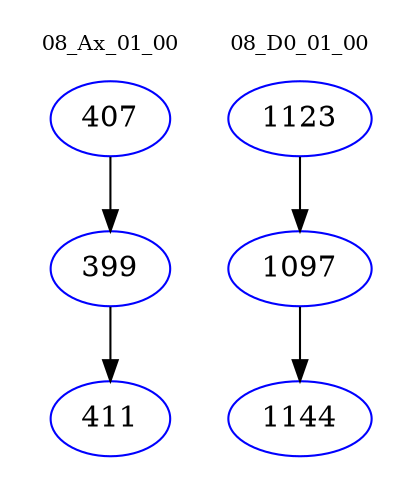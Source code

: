 digraph{
subgraph cluster_0 {
color = white
label = "08_Ax_01_00";
fontsize=10;
T0_407 [label="407", color="blue"]
T0_407 -> T0_399 [color="black"]
T0_399 [label="399", color="blue"]
T0_399 -> T0_411 [color="black"]
T0_411 [label="411", color="blue"]
}
subgraph cluster_1 {
color = white
label = "08_D0_01_00";
fontsize=10;
T1_1123 [label="1123", color="blue"]
T1_1123 -> T1_1097 [color="black"]
T1_1097 [label="1097", color="blue"]
T1_1097 -> T1_1144 [color="black"]
T1_1144 [label="1144", color="blue"]
}
}
